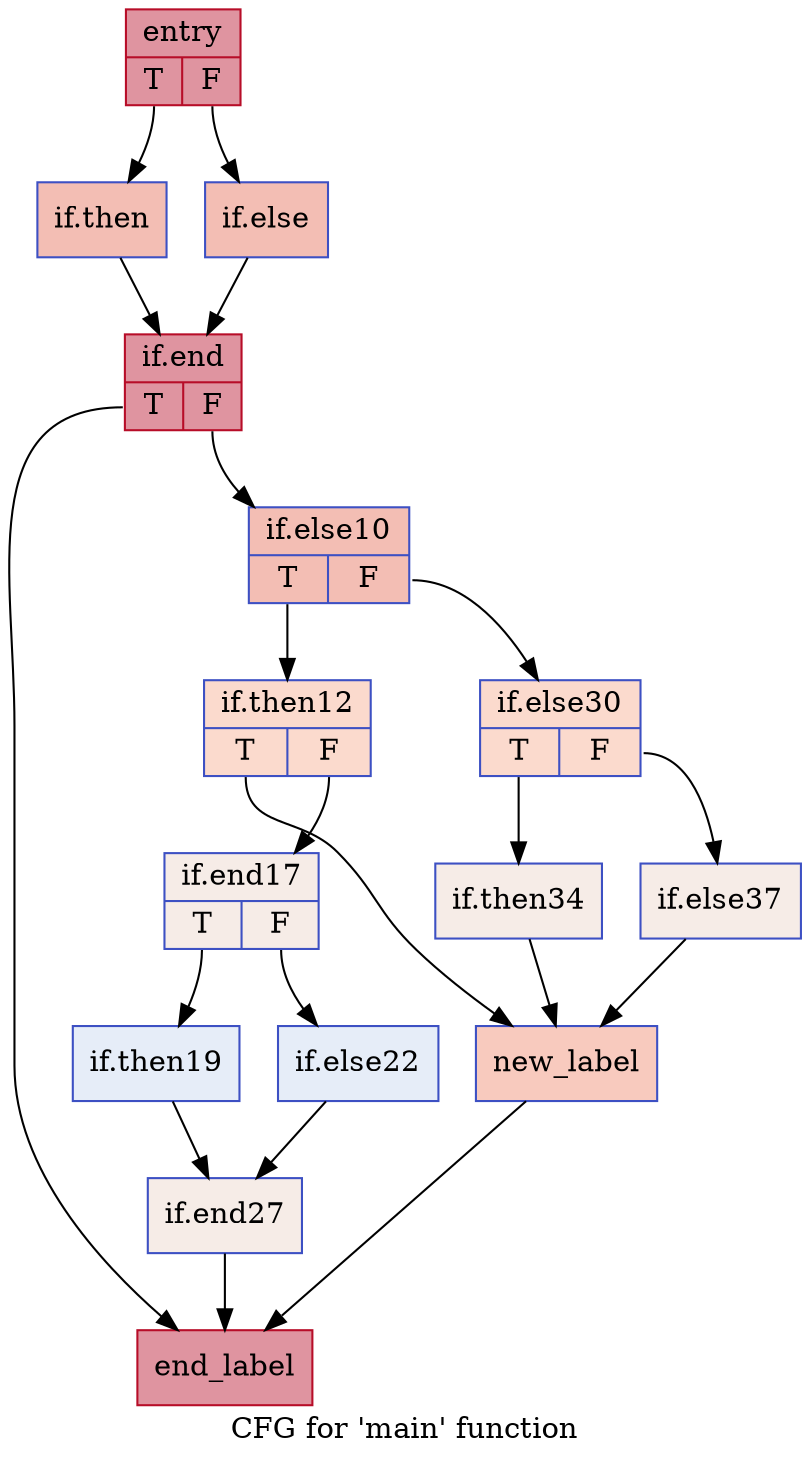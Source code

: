 digraph "CFG for 'main' function" {
	label="CFG for 'main' function";

	Node0x558e20f02f60 [shape=record,color="#b70d28ff", style=filled, fillcolor="#b70d2870",label="{entry|{<s0>T|<s1>F}}"];
	Node0x558e20f02f60:s0 -> Node0x558e20f06a00;
	Node0x558e20f02f60:s1 -> Node0x558e20f06ab0;
	Node0x558e20f06a00 [shape=record,color="#3d50c3ff", style=filled, fillcolor="#e36c5570",label="{if.then}"];
	Node0x558e20f06a00 -> Node0x558e20f08560;
	Node0x558e20f06ab0 [shape=record,color="#3d50c3ff", style=filled, fillcolor="#e36c5570",label="{if.else}"];
	Node0x558e20f06ab0 -> Node0x558e20f08560;
	Node0x558e20f08560 [shape=record,color="#b70d28ff", style=filled, fillcolor="#b70d2870",label="{if.end|{<s0>T|<s1>F}}"];
	Node0x558e20f08560:s0 -> Node0x558e20f0b400;
	Node0x558e20f08560:s1 -> Node0x558e20f0b480;
	Node0x558e20f0b480 [shape=record,color="#3d50c3ff", style=filled, fillcolor="#e36c5570",label="{if.else10|{<s0>T|<s1>F}}"];
	Node0x558e20f0b480:s0 -> Node0x558e20f0bb70;
	Node0x558e20f0b480:s1 -> Node0x558e20f0bbc0;
	Node0x558e20f0bb70 [shape=record,color="#3d50c3ff", style=filled, fillcolor="#f7ac8e70",label="{if.then12|{<s0>T|<s1>F}}"];
	Node0x558e20f0bb70:s0 -> Node0x558e20f0cf80;
	Node0x558e20f0bb70:s1 -> Node0x558e20f0d000;
	Node0x558e20f0d000 [shape=record,color="#3d50c3ff", style=filled, fillcolor="#ead5c970",label="{if.end17|{<s0>T|<s1>F}}"];
	Node0x558e20f0d000:s0 -> Node0x558e20f0ddd0;
	Node0x558e20f0d000:s1 -> Node0x558e20f0de50;
	Node0x558e20f0ddd0 [shape=record,color="#3d50c3ff", style=filled, fillcolor="#c7d7f070",label="{if.then19}"];
	Node0x558e20f0ddd0 -> Node0x558e20f0ed30;
	Node0x558e20f0de50 [shape=record,color="#3d50c3ff", style=filled, fillcolor="#c7d7f070",label="{if.else22}"];
	Node0x558e20f0de50 -> Node0x558e20f0ed30;
	Node0x558e20f0ed30 [shape=record,color="#3d50c3ff", style=filled, fillcolor="#ead5c970",label="{if.end27}"];
	Node0x558e20f0ed30 -> Node0x558e20f0b400;
	Node0x558e20f0bbc0 [shape=record,color="#3d50c3ff", style=filled, fillcolor="#f7ac8e70",label="{if.else30|{<s0>T|<s1>F}}"];
	Node0x558e20f0bbc0:s0 -> Node0x558e20f13450;
	Node0x558e20f0bbc0:s1 -> Node0x558e20f134d0;
	Node0x558e20f13450 [shape=record,color="#3d50c3ff", style=filled, fillcolor="#ead5c970",label="{if.then34}"];
	Node0x558e20f13450 -> Node0x558e20f0cf80;
	Node0x558e20f134d0 [shape=record,color="#3d50c3ff", style=filled, fillcolor="#ead5c970",label="{if.else37}"];
	Node0x558e20f134d0 -> Node0x558e20f0cf80;
	Node0x558e20f0cf80 [shape=record,color="#3d50c3ff", style=filled, fillcolor="#ef886b70",label="{new_label}"];
	Node0x558e20f0cf80 -> Node0x558e20f0b400;
	Node0x558e20f0b400 [shape=record,color="#b70d28ff", style=filled, fillcolor="#b70d2870",label="{end_label}"];
}
